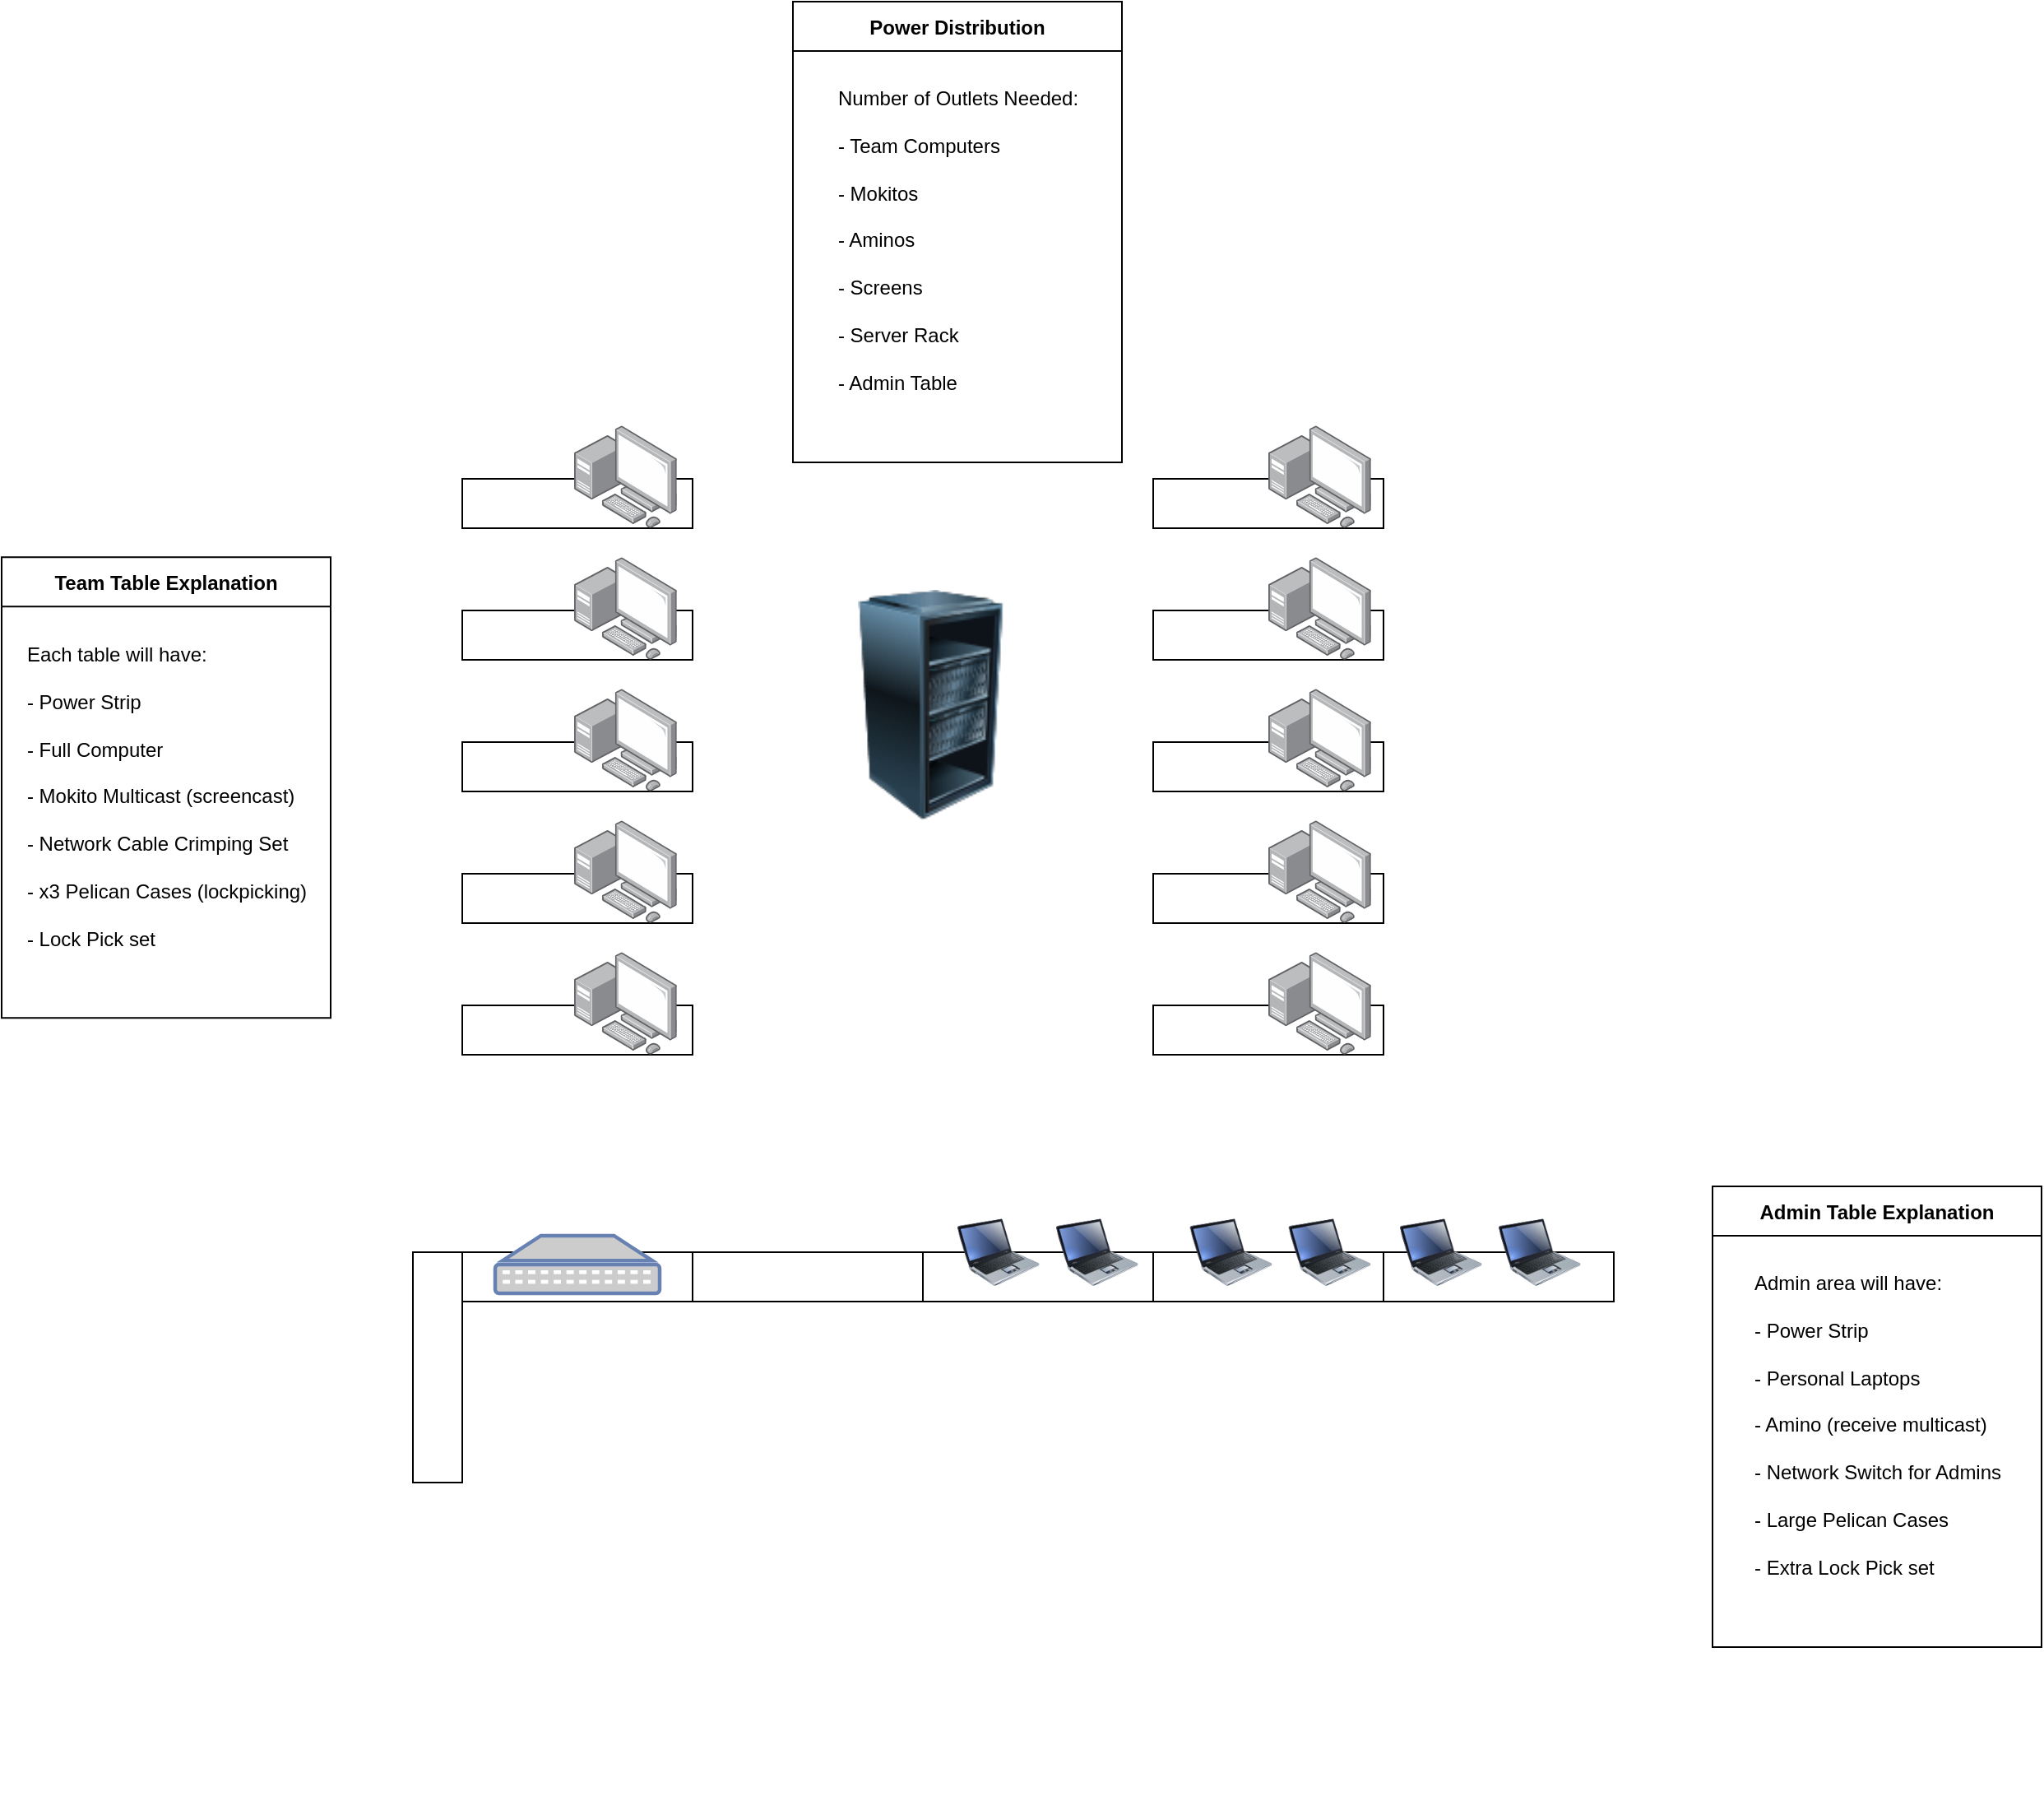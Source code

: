<mxfile version="16.1.2" type="github">
  <diagram id="5zCuhfwVEnSTou-53F21" name="Page-1">
    <mxGraphModel dx="527" dy="702" grid="1" gridSize="10" guides="1" tooltips="1" connect="1" arrows="1" fold="1" page="1" pageScale="1" pageWidth="850" pageHeight="1100" math="0" shadow="0">
      <root>
        <mxCell id="0" />
        <mxCell id="1" parent="0" />
        <mxCell id="A4m7OmumFzDa8KD8eZDD-2" value="" style="rounded=0;whiteSpace=wrap;html=1;" vertex="1" parent="1">
          <mxGeometry x="560" y="810" width="140" height="30" as="geometry" />
        </mxCell>
        <mxCell id="A4m7OmumFzDa8KD8eZDD-3" value="" style="rounded=0;whiteSpace=wrap;html=1;" vertex="1" parent="1">
          <mxGeometry x="560" y="730" width="140" height="30" as="geometry" />
        </mxCell>
        <mxCell id="A4m7OmumFzDa8KD8eZDD-4" value="" style="rounded=0;whiteSpace=wrap;html=1;" vertex="1" parent="1">
          <mxGeometry x="560" y="650" width="140" height="30" as="geometry" />
        </mxCell>
        <mxCell id="A4m7OmumFzDa8KD8eZDD-5" value="" style="rounded=0;whiteSpace=wrap;html=1;" vertex="1" parent="1">
          <mxGeometry x="560" y="570" width="140" height="30" as="geometry" />
        </mxCell>
        <mxCell id="A4m7OmumFzDa8KD8eZDD-6" value="" style="rounded=0;whiteSpace=wrap;html=1;" vertex="1" parent="1">
          <mxGeometry x="560" y="490" width="140" height="30" as="geometry" />
        </mxCell>
        <mxCell id="A4m7OmumFzDa8KD8eZDD-7" value="" style="rounded=0;whiteSpace=wrap;html=1;" vertex="1" parent="1">
          <mxGeometry x="980" y="490" width="140" height="30" as="geometry" />
        </mxCell>
        <mxCell id="A4m7OmumFzDa8KD8eZDD-8" value="" style="rounded=0;whiteSpace=wrap;html=1;" vertex="1" parent="1">
          <mxGeometry x="980" y="570" width="140" height="30" as="geometry" />
        </mxCell>
        <mxCell id="A4m7OmumFzDa8KD8eZDD-9" value="" style="rounded=0;whiteSpace=wrap;html=1;" vertex="1" parent="1">
          <mxGeometry x="980" y="650" width="140" height="30" as="geometry" />
        </mxCell>
        <mxCell id="A4m7OmumFzDa8KD8eZDD-10" value="" style="rounded=0;whiteSpace=wrap;html=1;" vertex="1" parent="1">
          <mxGeometry x="980" y="730" width="140" height="30" as="geometry" />
        </mxCell>
        <mxCell id="A4m7OmumFzDa8KD8eZDD-11" value="" style="rounded=0;whiteSpace=wrap;html=1;" vertex="1" parent="1">
          <mxGeometry x="980" y="810" width="140" height="30" as="geometry" />
        </mxCell>
        <mxCell id="A4m7OmumFzDa8KD8eZDD-13" value="" style="rounded=0;whiteSpace=wrap;html=1;" vertex="1" parent="1">
          <mxGeometry x="560" y="960" width="140" height="30" as="geometry" />
        </mxCell>
        <mxCell id="A4m7OmumFzDa8KD8eZDD-14" value="" style="rounded=0;whiteSpace=wrap;html=1;" vertex="1" parent="1">
          <mxGeometry x="700" y="960" width="140" height="30" as="geometry" />
        </mxCell>
        <mxCell id="A4m7OmumFzDa8KD8eZDD-15" value="" style="rounded=0;whiteSpace=wrap;html=1;" vertex="1" parent="1">
          <mxGeometry x="840" y="960" width="140" height="30" as="geometry" />
        </mxCell>
        <mxCell id="A4m7OmumFzDa8KD8eZDD-16" value="" style="rounded=0;whiteSpace=wrap;html=1;" vertex="1" parent="1">
          <mxGeometry x="980" y="960" width="140" height="30" as="geometry" />
        </mxCell>
        <mxCell id="A4m7OmumFzDa8KD8eZDD-17" value="" style="rounded=0;whiteSpace=wrap;html=1;" vertex="1" parent="1">
          <mxGeometry x="1120" y="960" width="140" height="30" as="geometry" />
        </mxCell>
        <mxCell id="A4m7OmumFzDa8KD8eZDD-18" value="" style="rounded=0;whiteSpace=wrap;html=1;" vertex="1" parent="1">
          <mxGeometry x="530" y="960" width="30" height="140" as="geometry" />
        </mxCell>
        <mxCell id="A4m7OmumFzDa8KD8eZDD-20" value="" style="shape=image;html=1;verticalAlign=top;verticalLabelPosition=bottom;labelBackgroundColor=#ffffff;imageAspect=0;aspect=fixed;image=https://cdn4.iconfinder.com/data/icons/48-bubbles/48/24.TV-128.png" vertex="1" parent="1">
          <mxGeometry x="742" y="1060" width="238" height="238" as="geometry" />
        </mxCell>
        <mxCell id="A4m7OmumFzDa8KD8eZDD-21" value="" style="points=[];aspect=fixed;html=1;align=center;shadow=0;dashed=0;image;image=img/lib/allied_telesis/computer_and_terminals/Personal_Computer_with_Server.svg;" vertex="1" parent="1">
          <mxGeometry x="628" y="457.6" width="62.4" height="62.4" as="geometry" />
        </mxCell>
        <mxCell id="A4m7OmumFzDa8KD8eZDD-22" value="" style="points=[];aspect=fixed;html=1;align=center;shadow=0;dashed=0;image;image=img/lib/allied_telesis/computer_and_terminals/Personal_Computer_with_Server.svg;" vertex="1" parent="1">
          <mxGeometry x="628" y="537.6" width="62.4" height="62.4" as="geometry" />
        </mxCell>
        <mxCell id="A4m7OmumFzDa8KD8eZDD-23" value="" style="points=[];aspect=fixed;html=1;align=center;shadow=0;dashed=0;image;image=img/lib/allied_telesis/computer_and_terminals/Personal_Computer_with_Server.svg;" vertex="1" parent="1">
          <mxGeometry x="628" y="617.6" width="62.4" height="62.4" as="geometry" />
        </mxCell>
        <mxCell id="A4m7OmumFzDa8KD8eZDD-24" value="" style="points=[];aspect=fixed;html=1;align=center;shadow=0;dashed=0;image;image=img/lib/allied_telesis/computer_and_terminals/Personal_Computer_with_Server.svg;" vertex="1" parent="1">
          <mxGeometry x="628" y="697.6" width="62.4" height="62.4" as="geometry" />
        </mxCell>
        <mxCell id="A4m7OmumFzDa8KD8eZDD-25" value="" style="points=[];aspect=fixed;html=1;align=center;shadow=0;dashed=0;image;image=img/lib/allied_telesis/computer_and_terminals/Personal_Computer_with_Server.svg;" vertex="1" parent="1">
          <mxGeometry x="628" y="777.6" width="62.4" height="62.4" as="geometry" />
        </mxCell>
        <mxCell id="A4m7OmumFzDa8KD8eZDD-26" value="" style="points=[];aspect=fixed;html=1;align=center;shadow=0;dashed=0;image;image=img/lib/allied_telesis/computer_and_terminals/Personal_Computer_with_Server.svg;" vertex="1" parent="1">
          <mxGeometry x="1050" y="457.6" width="62.4" height="62.4" as="geometry" />
        </mxCell>
        <mxCell id="A4m7OmumFzDa8KD8eZDD-27" value="" style="points=[];aspect=fixed;html=1;align=center;shadow=0;dashed=0;image;image=img/lib/allied_telesis/computer_and_terminals/Personal_Computer_with_Server.svg;" vertex="1" parent="1">
          <mxGeometry x="1050" y="537.6" width="62.4" height="62.4" as="geometry" />
        </mxCell>
        <mxCell id="A4m7OmumFzDa8KD8eZDD-28" value="" style="points=[];aspect=fixed;html=1;align=center;shadow=0;dashed=0;image;image=img/lib/allied_telesis/computer_and_terminals/Personal_Computer_with_Server.svg;" vertex="1" parent="1">
          <mxGeometry x="1050" y="617.6" width="62.4" height="62.4" as="geometry" />
        </mxCell>
        <mxCell id="A4m7OmumFzDa8KD8eZDD-29" value="" style="points=[];aspect=fixed;html=1;align=center;shadow=0;dashed=0;image;image=img/lib/allied_telesis/computer_and_terminals/Personal_Computer_with_Server.svg;" vertex="1" parent="1">
          <mxGeometry x="1050" y="697.6" width="62.4" height="62.4" as="geometry" />
        </mxCell>
        <mxCell id="A4m7OmumFzDa8KD8eZDD-30" value="" style="points=[];aspect=fixed;html=1;align=center;shadow=0;dashed=0;image;image=img/lib/allied_telesis/computer_and_terminals/Personal_Computer_with_Server.svg;" vertex="1" parent="1">
          <mxGeometry x="1050" y="777.6" width="62.4" height="62.4" as="geometry" />
        </mxCell>
        <mxCell id="A4m7OmumFzDa8KD8eZDD-31" value="" style="image;html=1;image=img/lib/clip_art/computers/Server_Rack_Partial_128x128.png" vertex="1" parent="1">
          <mxGeometry x="790" y="557.6" width="110" height="140" as="geometry" />
        </mxCell>
        <mxCell id="A4m7OmumFzDa8KD8eZDD-32" value="" style="image;html=1;image=img/lib/clip_art/computers/Laptop_128x128.png" vertex="1" parent="1">
          <mxGeometry x="1190" y="930" width="50" height="60" as="geometry" />
        </mxCell>
        <mxCell id="A4m7OmumFzDa8KD8eZDD-37" value="" style="image;html=1;image=img/lib/clip_art/computers/Laptop_128x128.png" vertex="1" parent="1">
          <mxGeometry x="1130" y="930" width="50" height="60" as="geometry" />
        </mxCell>
        <mxCell id="A4m7OmumFzDa8KD8eZDD-38" value="" style="image;html=1;image=img/lib/clip_art/computers/Laptop_128x128.png" vertex="1" parent="1">
          <mxGeometry x="1002.4" y="930" width="50" height="60" as="geometry" />
        </mxCell>
        <mxCell id="A4m7OmumFzDa8KD8eZDD-39" value="" style="image;html=1;image=img/lib/clip_art/computers/Laptop_128x128.png" vertex="1" parent="1">
          <mxGeometry x="1062.4" y="930" width="50" height="60" as="geometry" />
        </mxCell>
        <mxCell id="A4m7OmumFzDa8KD8eZDD-40" value="" style="image;html=1;image=img/lib/clip_art/computers/Laptop_128x128.png" vertex="1" parent="1">
          <mxGeometry x="861" y="930" width="50" height="60" as="geometry" />
        </mxCell>
        <mxCell id="A4m7OmumFzDa8KD8eZDD-41" value="" style="image;html=1;image=img/lib/clip_art/computers/Laptop_128x128.png" vertex="1" parent="1">
          <mxGeometry x="921.0" y="930" width="50" height="60" as="geometry" />
        </mxCell>
        <mxCell id="A4m7OmumFzDa8KD8eZDD-42" value="" style="shape=image;html=1;verticalAlign=top;verticalLabelPosition=bottom;labelBackgroundColor=#ffffff;imageAspect=0;aspect=fixed;image=https://cdn1.iconfinder.com/data/icons/100-basic-for-user-interface/32/29-Screen-128.png" vertex="1" parent="1">
          <mxGeometry x="775" y="930" width="60" height="60" as="geometry" />
        </mxCell>
        <mxCell id="A4m7OmumFzDa8KD8eZDD-43" value="" style="shape=image;html=1;verticalAlign=top;verticalLabelPosition=bottom;labelBackgroundColor=#ffffff;imageAspect=0;aspect=fixed;image=https://cdn1.iconfinder.com/data/icons/100-basic-for-user-interface/32/29-Screen-128.png" vertex="1" parent="1">
          <mxGeometry x="707" y="930" width="60" height="60" as="geometry" />
        </mxCell>
        <mxCell id="A4m7OmumFzDa8KD8eZDD-44" value="" style="fontColor=#0066CC;verticalAlign=top;verticalLabelPosition=bottom;labelPosition=center;align=center;html=1;outlineConnect=0;fillColor=#CCCCCC;strokeColor=#6881B3;gradientColor=none;gradientDirection=north;strokeWidth=2;shape=mxgraph.networks.patch_panel;" vertex="1" parent="1">
          <mxGeometry x="580" y="950" width="100" height="35" as="geometry" />
        </mxCell>
        <mxCell id="A4m7OmumFzDa8KD8eZDD-46" value="Team Table Explanation" style="swimlane;startSize=30;" vertex="1" parent="1">
          <mxGeometry x="280" y="537.6" width="200" height="280" as="geometry" />
        </mxCell>
        <mxCell id="A4m7OmumFzDa8KD8eZDD-47" value="&lt;div style=&quot;text-align: left&quot;&gt;&lt;span&gt;Each table will have:&lt;br&gt;&lt;br&gt;&lt;/span&gt;&lt;/div&gt;&lt;div style=&quot;text-align: left&quot;&gt;&lt;span&gt;- Power Strip&lt;br&gt;&lt;br&gt;&lt;/span&gt;&lt;/div&gt;&lt;div style=&quot;text-align: left&quot;&gt;&lt;span&gt;- Full Computer&lt;br&gt;&lt;br&gt;- Mokito Multicast (screencast)&lt;br&gt;&lt;br&gt;- Network Cable Crimping Set&lt;br&gt;&lt;br&gt;- x3 Pelican Cases (lockpicking)&lt;br&gt;&lt;br&gt;- Lock Pick set&lt;/span&gt;&lt;/div&gt;" style="text;html=1;align=center;verticalAlign=middle;resizable=0;points=[];autosize=1;strokeColor=none;fillColor=none;" vertex="1" parent="A4m7OmumFzDa8KD8eZDD-46">
          <mxGeometry x="5" y="50" width="190" height="190" as="geometry" />
        </mxCell>
        <mxCell id="A4m7OmumFzDa8KD8eZDD-48" value="Admin Table Explanation" style="swimlane;startSize=30;" vertex="1" parent="1">
          <mxGeometry x="1320" y="920" width="200" height="280" as="geometry" />
        </mxCell>
        <mxCell id="A4m7OmumFzDa8KD8eZDD-49" value="&lt;div style=&quot;text-align: left&quot;&gt;&lt;span&gt;Admin area will have:&lt;br&gt;&lt;br&gt;&lt;/span&gt;&lt;/div&gt;&lt;div style=&quot;text-align: left&quot;&gt;&lt;span&gt;- Power Strip&lt;br&gt;&lt;br&gt;&lt;/span&gt;&lt;/div&gt;&lt;div style=&quot;text-align: left&quot;&gt;&lt;span&gt;- Personal Laptops&lt;br&gt;&lt;br&gt;- Amino (receive multicast)&lt;br&gt;&lt;br&gt;- Network Switch for Admins&lt;br&gt;&lt;br&gt;- Large Pelican Cases&lt;br&gt;&lt;br&gt;- Extra Lock Pick set&lt;/span&gt;&lt;/div&gt;" style="text;html=1;align=center;verticalAlign=middle;resizable=0;points=[];autosize=1;strokeColor=none;fillColor=none;" vertex="1" parent="A4m7OmumFzDa8KD8eZDD-48">
          <mxGeometry x="15" y="50" width="170" height="190" as="geometry" />
        </mxCell>
        <mxCell id="A4m7OmumFzDa8KD8eZDD-50" value="Power Distribution" style="swimlane;startSize=30;" vertex="1" parent="1">
          <mxGeometry x="761" y="200" width="200" height="280" as="geometry" />
        </mxCell>
        <mxCell id="A4m7OmumFzDa8KD8eZDD-51" value="&lt;div style=&quot;text-align: left&quot;&gt;&lt;span&gt;Number of Outlets Needed:&lt;br&gt;&lt;br&gt;&lt;/span&gt;&lt;/div&gt;&lt;div style=&quot;text-align: left&quot;&gt;&lt;span&gt;- Team Computers&lt;br&gt;&lt;br&gt;&lt;/span&gt;&lt;/div&gt;&lt;div style=&quot;text-align: left&quot;&gt;&lt;span&gt;- Mokitos&lt;/span&gt;&lt;/div&gt;&lt;div style=&quot;text-align: left&quot;&gt;&lt;span&gt;&lt;br&gt;&lt;/span&gt;&lt;/div&gt;&lt;div style=&quot;text-align: left&quot;&gt;&lt;span&gt;- Aminos&lt;br&gt;&lt;br&gt;- Screens&lt;br&gt;&lt;br&gt;- Server Rack&lt;br&gt;&lt;br&gt;- Admin Table&lt;br&gt;&lt;/span&gt;&lt;/div&gt;" style="text;html=1;align=center;verticalAlign=middle;resizable=0;points=[];autosize=1;strokeColor=none;fillColor=none;" vertex="1" parent="A4m7OmumFzDa8KD8eZDD-50">
          <mxGeometry x="20" y="50" width="160" height="190" as="geometry" />
        </mxCell>
      </root>
    </mxGraphModel>
  </diagram>
</mxfile>
